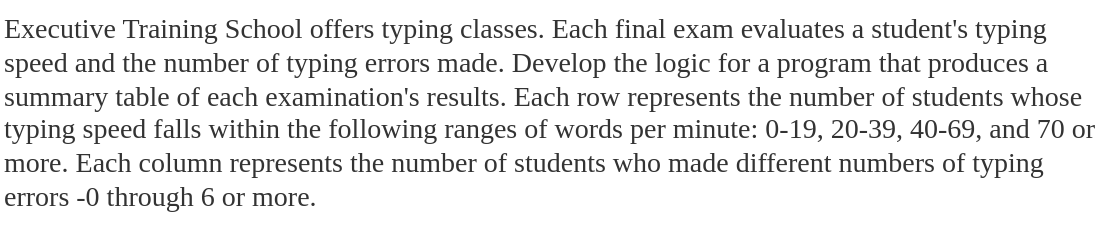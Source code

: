 <mxfile>
    <diagram id="wWpD3vcy30MrAJYR1Iev" name="Page-1">
        <mxGraphModel dx="276" dy="705" grid="1" gridSize="10" guides="1" tooltips="1" connect="1" arrows="1" fold="1" page="1" pageScale="1" pageWidth="850" pageHeight="1100" math="0" shadow="0">
            <root>
                <mxCell id="0"/>
                <mxCell id="1" parent="0"/>
                <mxCell id="2" value="&lt;span style=&quot;color: rgb(51, 51, 51); font-family: georgia, times, &amp;quot;times new roman&amp;quot;, serif; font-size: 14px; font-style: normal; font-weight: 400; letter-spacing: normal; text-indent: 0px; text-transform: none; word-spacing: 0px; background-color: rgb(255, 255, 255); display: inline; float: none;&quot;&gt;Executive Training School offers typing classes. Each final exam evaluates a student's typing speed and the number of typing errors made. Develop the logic for a program that produces a summary table of each examination's results. Each row represents the number of students whose typing speed falls within the following ranges of words per minute: 0-19, 20-39, 40-69, and 70 or more. Each column represents the number of students who made different numbers of typing errors -0 through 6 or more.&lt;/span&gt;" style="text;whiteSpace=wrap;html=1;" vertex="1" parent="1">
                    <mxGeometry x="70" y="140" width="550" height="120" as="geometry"/>
                </mxCell>
            </root>
        </mxGraphModel>
    </diagram>
</mxfile>
